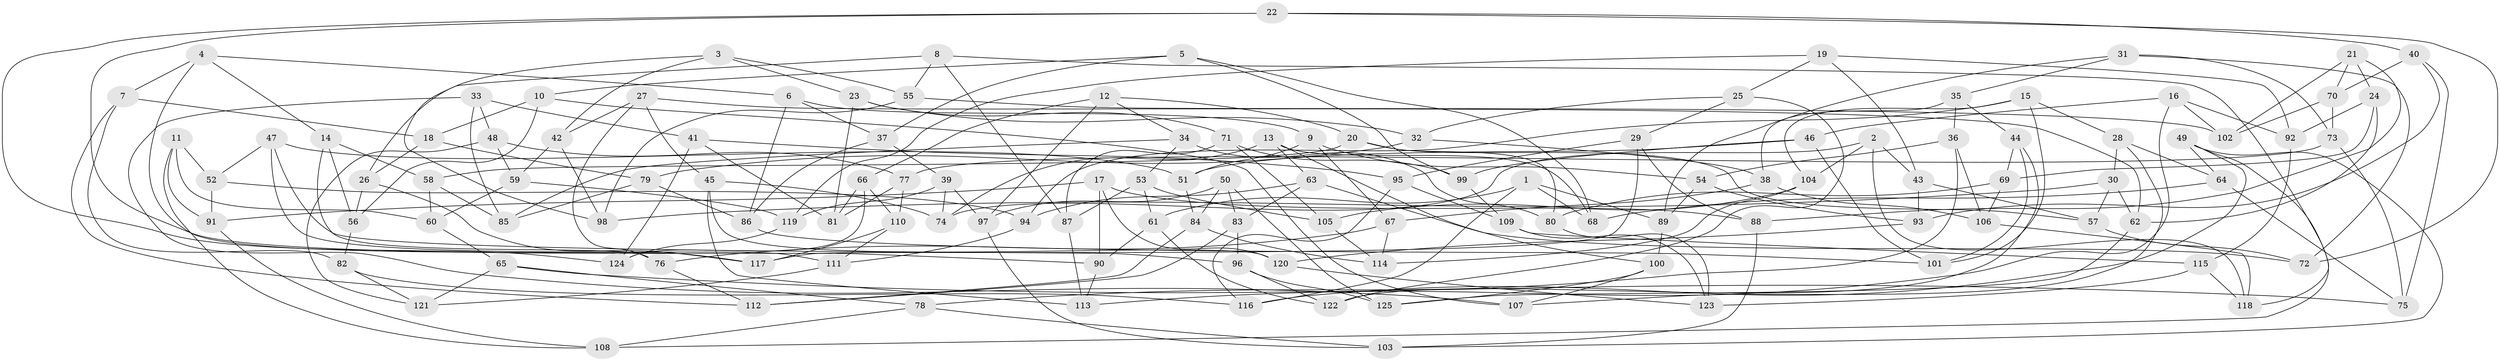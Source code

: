 // coarse degree distribution, {6: 0.3563218390804598, 4: 0.5287356321839081, 5: 0.05747126436781609, 3: 0.05747126436781609}
// Generated by graph-tools (version 1.1) at 2025/52/02/27/25 19:52:35]
// undirected, 125 vertices, 250 edges
graph export_dot {
graph [start="1"]
  node [color=gray90,style=filled];
  1;
  2;
  3;
  4;
  5;
  6;
  7;
  8;
  9;
  10;
  11;
  12;
  13;
  14;
  15;
  16;
  17;
  18;
  19;
  20;
  21;
  22;
  23;
  24;
  25;
  26;
  27;
  28;
  29;
  30;
  31;
  32;
  33;
  34;
  35;
  36;
  37;
  38;
  39;
  40;
  41;
  42;
  43;
  44;
  45;
  46;
  47;
  48;
  49;
  50;
  51;
  52;
  53;
  54;
  55;
  56;
  57;
  58;
  59;
  60;
  61;
  62;
  63;
  64;
  65;
  66;
  67;
  68;
  69;
  70;
  71;
  72;
  73;
  74;
  75;
  76;
  77;
  78;
  79;
  80;
  81;
  82;
  83;
  84;
  85;
  86;
  87;
  88;
  89;
  90;
  91;
  92;
  93;
  94;
  95;
  96;
  97;
  98;
  99;
  100;
  101;
  102;
  103;
  104;
  105;
  106;
  107;
  108;
  109;
  110;
  111;
  112;
  113;
  114;
  115;
  116;
  117;
  118;
  119;
  120;
  121;
  122;
  123;
  124;
  125;
  1 -- 89;
  1 -- 68;
  1 -- 61;
  1 -- 116;
  2 -- 104;
  2 -- 74;
  2 -- 43;
  2 -- 118;
  3 -- 98;
  3 -- 23;
  3 -- 55;
  3 -- 42;
  4 -- 6;
  4 -- 117;
  4 -- 7;
  4 -- 14;
  5 -- 37;
  5 -- 99;
  5 -- 68;
  5 -- 10;
  6 -- 86;
  6 -- 9;
  6 -- 37;
  7 -- 82;
  7 -- 18;
  7 -- 112;
  8 -- 87;
  8 -- 26;
  8 -- 55;
  8 -- 118;
  9 -- 51;
  9 -- 67;
  9 -- 54;
  10 -- 56;
  10 -- 18;
  10 -- 107;
  11 -- 91;
  11 -- 60;
  11 -- 52;
  11 -- 108;
  12 -- 66;
  12 -- 34;
  12 -- 97;
  12 -- 20;
  13 -- 63;
  13 -- 100;
  13 -- 74;
  13 -- 68;
  14 -- 58;
  14 -- 56;
  14 -- 76;
  15 -- 94;
  15 -- 104;
  15 -- 101;
  15 -- 28;
  16 -- 92;
  16 -- 102;
  16 -- 113;
  16 -- 46;
  17 -- 88;
  17 -- 120;
  17 -- 90;
  17 -- 91;
  18 -- 79;
  18 -- 26;
  19 -- 119;
  19 -- 43;
  19 -- 25;
  19 -- 92;
  20 -- 80;
  20 -- 57;
  20 -- 58;
  21 -- 88;
  21 -- 102;
  21 -- 24;
  21 -- 70;
  22 -- 90;
  22 -- 72;
  22 -- 124;
  22 -- 40;
  23 -- 32;
  23 -- 71;
  23 -- 81;
  24 -- 69;
  24 -- 92;
  24 -- 62;
  25 -- 32;
  25 -- 122;
  25 -- 29;
  26 -- 56;
  26 -- 117;
  27 -- 76;
  27 -- 62;
  27 -- 45;
  27 -- 42;
  28 -- 30;
  28 -- 64;
  28 -- 107;
  29 -- 88;
  29 -- 95;
  29 -- 117;
  30 -- 98;
  30 -- 62;
  30 -- 57;
  31 -- 73;
  31 -- 35;
  31 -- 89;
  31 -- 72;
  32 -- 79;
  32 -- 38;
  33 -- 107;
  33 -- 48;
  33 -- 85;
  33 -- 41;
  34 -- 80;
  34 -- 85;
  34 -- 53;
  35 -- 44;
  35 -- 38;
  35 -- 36;
  36 -- 54;
  36 -- 78;
  36 -- 106;
  37 -- 86;
  37 -- 39;
  38 -- 67;
  38 -- 106;
  39 -- 97;
  39 -- 119;
  39 -- 74;
  40 -- 70;
  40 -- 75;
  40 -- 93;
  41 -- 95;
  41 -- 124;
  41 -- 81;
  42 -- 59;
  42 -- 98;
  43 -- 93;
  43 -- 57;
  44 -- 69;
  44 -- 101;
  44 -- 122;
  45 -- 113;
  45 -- 120;
  45 -- 74;
  46 -- 101;
  46 -- 99;
  46 -- 51;
  47 -- 111;
  47 -- 96;
  47 -- 51;
  47 -- 52;
  48 -- 121;
  48 -- 59;
  48 -- 77;
  49 -- 64;
  49 -- 108;
  49 -- 103;
  49 -- 116;
  50 -- 84;
  50 -- 125;
  50 -- 83;
  50 -- 97;
  51 -- 84;
  52 -- 94;
  52 -- 91;
  53 -- 87;
  53 -- 105;
  53 -- 61;
  54 -- 89;
  54 -- 93;
  55 -- 98;
  55 -- 102;
  56 -- 82;
  57 -- 72;
  58 -- 60;
  58 -- 85;
  59 -- 60;
  59 -- 119;
  60 -- 65;
  61 -- 122;
  61 -- 90;
  62 -- 125;
  63 -- 83;
  63 -- 72;
  63 -- 94;
  64 -- 68;
  64 -- 75;
  65 -- 78;
  65 -- 75;
  65 -- 121;
  66 -- 81;
  66 -- 110;
  66 -- 124;
  67 -- 76;
  67 -- 114;
  69 -- 106;
  69 -- 80;
  70 -- 102;
  70 -- 73;
  71 -- 87;
  71 -- 105;
  71 -- 99;
  73 -- 77;
  73 -- 75;
  76 -- 112;
  77 -- 81;
  77 -- 110;
  78 -- 108;
  78 -- 103;
  79 -- 85;
  79 -- 86;
  80 -- 123;
  82 -- 116;
  82 -- 121;
  83 -- 112;
  83 -- 96;
  84 -- 114;
  84 -- 112;
  86 -- 101;
  87 -- 113;
  88 -- 103;
  89 -- 100;
  90 -- 113;
  91 -- 108;
  92 -- 115;
  93 -- 120;
  94 -- 111;
  95 -- 116;
  95 -- 109;
  96 -- 122;
  96 -- 125;
  97 -- 103;
  99 -- 109;
  100 -- 107;
  100 -- 125;
  104 -- 114;
  104 -- 105;
  105 -- 114;
  106 -- 118;
  109 -- 123;
  109 -- 115;
  110 -- 117;
  110 -- 111;
  111 -- 121;
  115 -- 123;
  115 -- 118;
  119 -- 124;
  120 -- 123;
}
